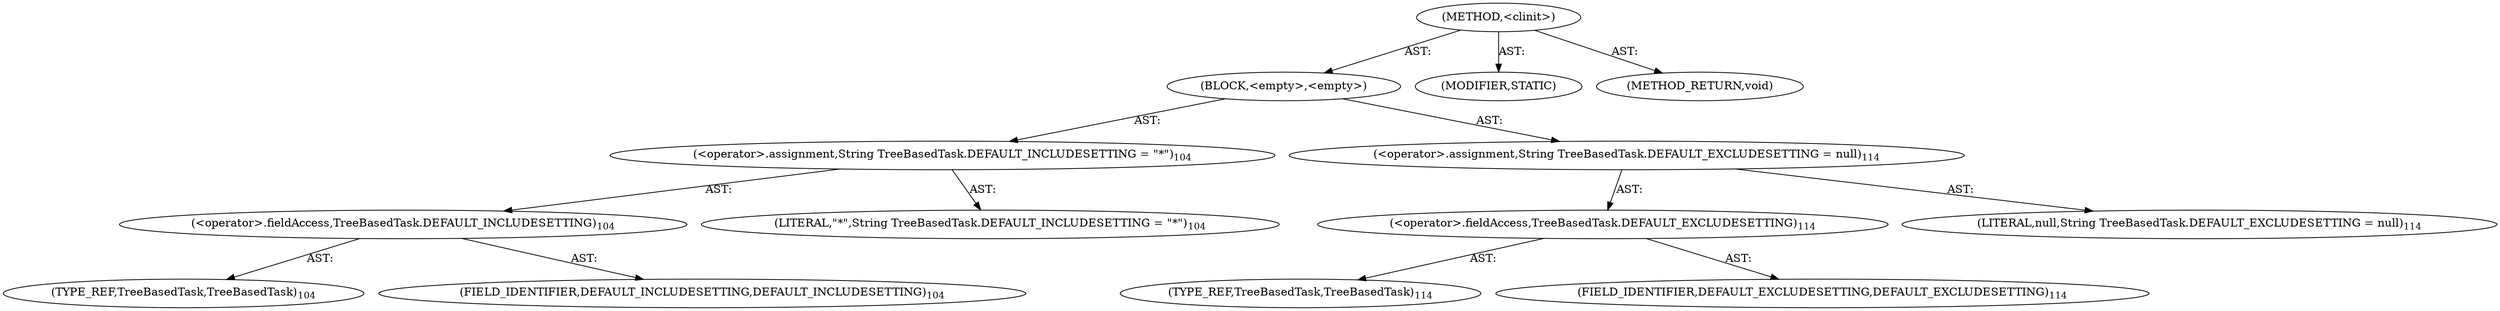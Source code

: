 digraph "&lt;clinit&gt;" {  
"111669149741" [label = <(METHOD,&lt;clinit&gt;)> ]
"25769803876" [label = <(BLOCK,&lt;empty&gt;,&lt;empty&gt;)> ]
"30064771416" [label = <(&lt;operator&gt;.assignment,String TreeBasedTask.DEFAULT_INCLUDESETTING = &quot;*&quot;)<SUB>104</SUB>> ]
"30064771417" [label = <(&lt;operator&gt;.fieldAccess,TreeBasedTask.DEFAULT_INCLUDESETTING)<SUB>104</SUB>> ]
"180388626434" [label = <(TYPE_REF,TreeBasedTask,TreeBasedTask)<SUB>104</SUB>> ]
"55834574931" [label = <(FIELD_IDENTIFIER,DEFAULT_INCLUDESETTING,DEFAULT_INCLUDESETTING)<SUB>104</SUB>> ]
"90194313283" [label = <(LITERAL,&quot;*&quot;,String TreeBasedTask.DEFAULT_INCLUDESETTING = &quot;*&quot;)<SUB>104</SUB>> ]
"30064771418" [label = <(&lt;operator&gt;.assignment,String TreeBasedTask.DEFAULT_EXCLUDESETTING = null)<SUB>114</SUB>> ]
"30064771419" [label = <(&lt;operator&gt;.fieldAccess,TreeBasedTask.DEFAULT_EXCLUDESETTING)<SUB>114</SUB>> ]
"180388626435" [label = <(TYPE_REF,TreeBasedTask,TreeBasedTask)<SUB>114</SUB>> ]
"55834574932" [label = <(FIELD_IDENTIFIER,DEFAULT_EXCLUDESETTING,DEFAULT_EXCLUDESETTING)<SUB>114</SUB>> ]
"90194313284" [label = <(LITERAL,null,String TreeBasedTask.DEFAULT_EXCLUDESETTING = null)<SUB>114</SUB>> ]
"133143986285" [label = <(MODIFIER,STATIC)> ]
"128849018925" [label = <(METHOD_RETURN,void)> ]
  "111669149741" -> "25769803876"  [ label = "AST: "] 
  "111669149741" -> "133143986285"  [ label = "AST: "] 
  "111669149741" -> "128849018925"  [ label = "AST: "] 
  "25769803876" -> "30064771416"  [ label = "AST: "] 
  "25769803876" -> "30064771418"  [ label = "AST: "] 
  "30064771416" -> "30064771417"  [ label = "AST: "] 
  "30064771416" -> "90194313283"  [ label = "AST: "] 
  "30064771417" -> "180388626434"  [ label = "AST: "] 
  "30064771417" -> "55834574931"  [ label = "AST: "] 
  "30064771418" -> "30064771419"  [ label = "AST: "] 
  "30064771418" -> "90194313284"  [ label = "AST: "] 
  "30064771419" -> "180388626435"  [ label = "AST: "] 
  "30064771419" -> "55834574932"  [ label = "AST: "] 
}
